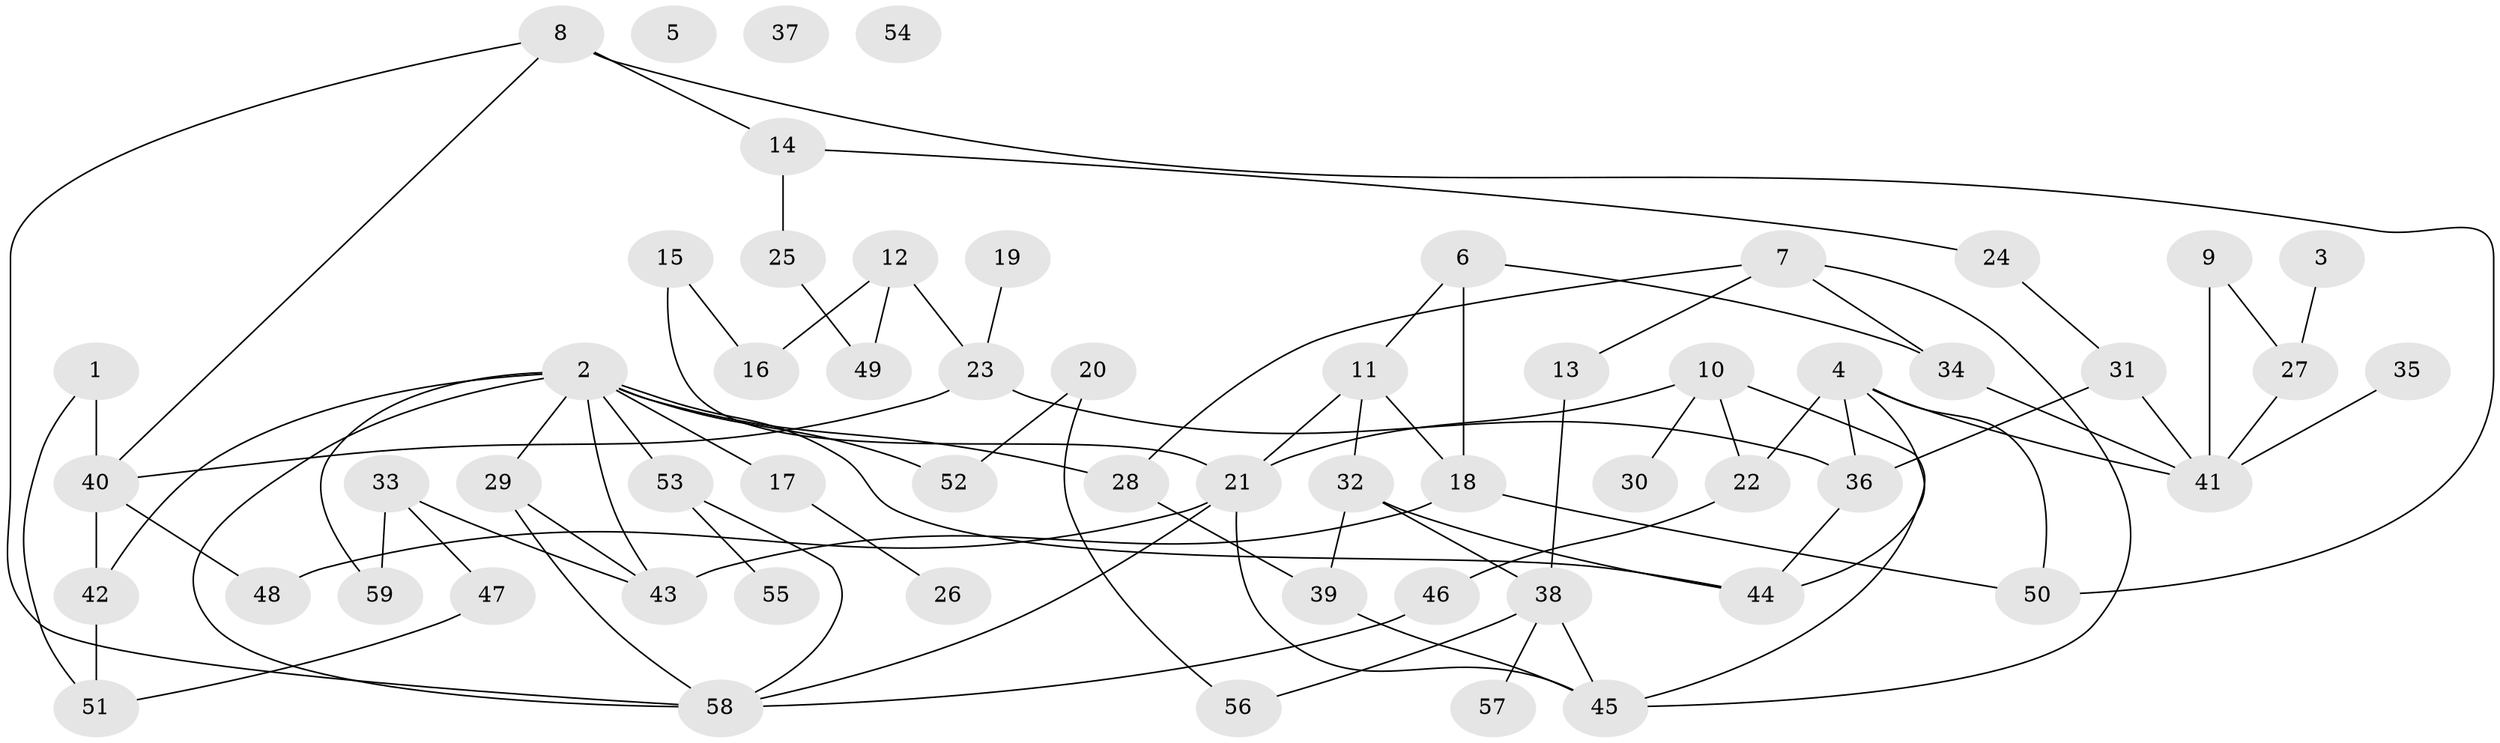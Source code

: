 // coarse degree distribution, {4: 0.07317073170731707, 10: 0.024390243902439025, 1: 0.17073170731707318, 5: 0.1951219512195122, 0: 0.07317073170731707, 3: 0.17073170731707318, 2: 0.21951219512195122, 6: 0.07317073170731707}
// Generated by graph-tools (version 1.1) at 2025/23/03/03/25 07:23:27]
// undirected, 59 vertices, 86 edges
graph export_dot {
graph [start="1"]
  node [color=gray90,style=filled];
  1;
  2;
  3;
  4;
  5;
  6;
  7;
  8;
  9;
  10;
  11;
  12;
  13;
  14;
  15;
  16;
  17;
  18;
  19;
  20;
  21;
  22;
  23;
  24;
  25;
  26;
  27;
  28;
  29;
  30;
  31;
  32;
  33;
  34;
  35;
  36;
  37;
  38;
  39;
  40;
  41;
  42;
  43;
  44;
  45;
  46;
  47;
  48;
  49;
  50;
  51;
  52;
  53;
  54;
  55;
  56;
  57;
  58;
  59;
  1 -- 40;
  1 -- 51;
  2 -- 17;
  2 -- 28;
  2 -- 29;
  2 -- 42;
  2 -- 43;
  2 -- 44;
  2 -- 52;
  2 -- 53;
  2 -- 58;
  2 -- 59;
  3 -- 27;
  4 -- 22;
  4 -- 36;
  4 -- 41;
  4 -- 44;
  4 -- 50;
  6 -- 11;
  6 -- 18;
  6 -- 34;
  7 -- 13;
  7 -- 28;
  7 -- 34;
  7 -- 45;
  8 -- 14;
  8 -- 40;
  8 -- 50;
  8 -- 58;
  9 -- 27;
  9 -- 41;
  10 -- 21;
  10 -- 22;
  10 -- 30;
  10 -- 45;
  11 -- 18;
  11 -- 21;
  11 -- 32;
  12 -- 16;
  12 -- 23;
  12 -- 49;
  13 -- 38;
  14 -- 24;
  14 -- 25;
  15 -- 16;
  15 -- 21;
  17 -- 26;
  18 -- 43;
  18 -- 50;
  19 -- 23;
  20 -- 52;
  20 -- 56;
  21 -- 45;
  21 -- 48;
  21 -- 58;
  22 -- 46;
  23 -- 36;
  23 -- 40;
  24 -- 31;
  25 -- 49;
  27 -- 41;
  28 -- 39;
  29 -- 43;
  29 -- 58;
  31 -- 36;
  31 -- 41;
  32 -- 38;
  32 -- 39;
  32 -- 44;
  33 -- 43;
  33 -- 47;
  33 -- 59;
  34 -- 41;
  35 -- 41;
  36 -- 44;
  38 -- 45;
  38 -- 56;
  38 -- 57;
  39 -- 45;
  40 -- 42;
  40 -- 48;
  42 -- 51;
  46 -- 58;
  47 -- 51;
  53 -- 55;
  53 -- 58;
}
